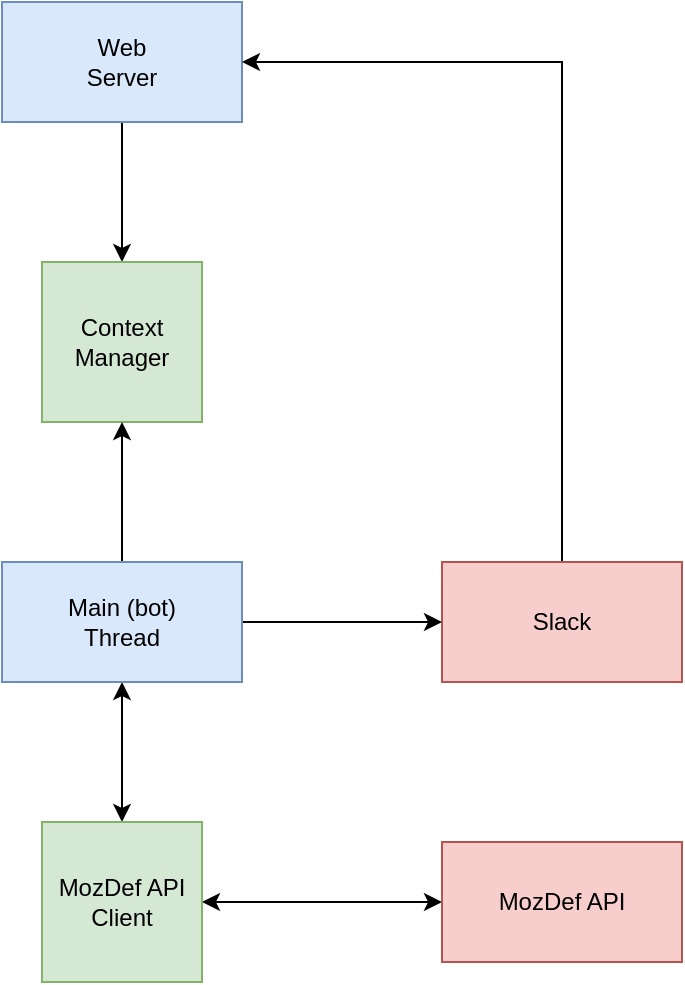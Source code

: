 <mxfile pages="1" version="11.2.8" type="device"><diagram id="Z8QIblt9Lec6BijHuryi" name="Page-1"><mxGraphModel dx="911" dy="697" grid="1" gridSize="10" guides="1" tooltips="1" connect="1" arrows="1" fold="1" page="1" pageScale="1" pageWidth="850" pageHeight="1100" math="0" shadow="0"><root><mxCell id="0"/><mxCell id="1" parent="0"/><mxCell id="3EOPmUosLLrpyn-u7bZ1-8" style="edgeStyle=orthogonalEdgeStyle;rounded=0;orthogonalLoop=1;jettySize=auto;html=1;exitX=0;exitY=0.5;exitDx=0;exitDy=0;entryX=0;entryY=0.5;entryDx=0;entryDy=0;" parent="1" target="3EOPmUosLLrpyn-u7bZ1-3" edge="1"><mxGeometry relative="1" as="geometry"><Array as="points"><mxPoint x="40" y="350"/><mxPoint x="40" y="210"/></Array><mxPoint x="120" y="350" as="sourcePoint"/></mxGeometry></mxCell><mxCell id="ZMAvW4we7OwWJSTndsCB-23" style="edgeStyle=orthogonalEdgeStyle;rounded=0;orthogonalLoop=1;jettySize=auto;html=1;exitX=0.5;exitY=1;exitDx=0;exitDy=0;entryX=0.5;entryY=0;entryDx=0;entryDy=0;startArrow=none;startFill=0;" edge="1" parent="1" source="ZMAvW4we7OwWJSTndsCB-4" target="ZMAvW4we7OwWJSTndsCB-6"><mxGeometry relative="1" as="geometry"/></mxCell><mxCell id="ZMAvW4we7OwWJSTndsCB-4" value="Web&lt;br&gt;Server" style="rounded=0;whiteSpace=wrap;html=1;fillColor=#dae8fc;strokeColor=#6c8ebf;" vertex="1" parent="1"><mxGeometry x="250" y="30" width="120" height="60" as="geometry"/></mxCell><mxCell id="ZMAvW4we7OwWJSTndsCB-12" style="edgeStyle=orthogonalEdgeStyle;rounded=0;orthogonalLoop=1;jettySize=auto;html=1;exitX=0.5;exitY=0;exitDx=0;exitDy=0;entryX=1;entryY=0.5;entryDx=0;entryDy=0;startArrow=none;startFill=0;" edge="1" parent="1" source="ZMAvW4we7OwWJSTndsCB-5" target="ZMAvW4we7OwWJSTndsCB-4"><mxGeometry relative="1" as="geometry"/></mxCell><mxCell id="ZMAvW4we7OwWJSTndsCB-5" value="Slack" style="rounded=0;whiteSpace=wrap;html=1;fillColor=#f8cecc;strokeColor=#b85450;" vertex="1" parent="1"><mxGeometry x="470" y="310" width="120" height="60" as="geometry"/></mxCell><mxCell id="ZMAvW4we7OwWJSTndsCB-6" value="Context&lt;br&gt;Manager" style="rounded=0;whiteSpace=wrap;html=1;fillColor=#d5e8d4;strokeColor=#82b366;" vertex="1" parent="1"><mxGeometry x="270" y="160" width="80" height="80" as="geometry"/></mxCell><mxCell id="ZMAvW4we7OwWJSTndsCB-13" style="edgeStyle=orthogonalEdgeStyle;rounded=0;orthogonalLoop=1;jettySize=auto;html=1;exitX=1;exitY=0.5;exitDx=0;exitDy=0;entryX=0;entryY=0.5;entryDx=0;entryDy=0;startArrow=none;startFill=0;" edge="1" parent="1" source="ZMAvW4we7OwWJSTndsCB-7" target="ZMAvW4we7OwWJSTndsCB-5"><mxGeometry relative="1" as="geometry"/></mxCell><mxCell id="ZMAvW4we7OwWJSTndsCB-19" style="edgeStyle=orthogonalEdgeStyle;rounded=0;orthogonalLoop=1;jettySize=auto;html=1;exitX=0.5;exitY=1;exitDx=0;exitDy=0;startArrow=classic;startFill=1;" edge="1" parent="1" source="ZMAvW4we7OwWJSTndsCB-7" target="ZMAvW4we7OwWJSTndsCB-8"><mxGeometry relative="1" as="geometry"/></mxCell><mxCell id="ZMAvW4we7OwWJSTndsCB-22" style="edgeStyle=orthogonalEdgeStyle;rounded=0;orthogonalLoop=1;jettySize=auto;html=1;exitX=0.5;exitY=0;exitDx=0;exitDy=0;entryX=0.5;entryY=1;entryDx=0;entryDy=0;startArrow=none;startFill=0;" edge="1" parent="1" source="ZMAvW4we7OwWJSTndsCB-7" target="ZMAvW4we7OwWJSTndsCB-6"><mxGeometry relative="1" as="geometry"/></mxCell><mxCell id="ZMAvW4we7OwWJSTndsCB-7" value="Main (bot)&lt;br&gt;Thread" style="rounded=0;whiteSpace=wrap;html=1;fillColor=#dae8fc;strokeColor=#6c8ebf;" vertex="1" parent="1"><mxGeometry x="250" y="310" width="120" height="60" as="geometry"/></mxCell><mxCell id="ZMAvW4we7OwWJSTndsCB-15" style="edgeStyle=orthogonalEdgeStyle;rounded=0;orthogonalLoop=1;jettySize=auto;html=1;exitX=1;exitY=0.5;exitDx=0;exitDy=0;entryX=0;entryY=0.5;entryDx=0;entryDy=0;startArrow=classic;startFill=1;" edge="1" parent="1" source="ZMAvW4we7OwWJSTndsCB-8" target="ZMAvW4we7OwWJSTndsCB-9"><mxGeometry relative="1" as="geometry"/></mxCell><mxCell id="ZMAvW4we7OwWJSTndsCB-8" value="MozDef API&lt;br&gt;Client" style="rounded=0;whiteSpace=wrap;html=1;fillColor=#d5e8d4;strokeColor=#82b366;" vertex="1" parent="1"><mxGeometry x="270" y="440" width="80" height="80" as="geometry"/></mxCell><mxCell id="ZMAvW4we7OwWJSTndsCB-9" value="MozDef API" style="rounded=0;whiteSpace=wrap;html=1;fillColor=#f8cecc;strokeColor=#b85450;" vertex="1" parent="1"><mxGeometry x="470" y="450" width="120" height="60" as="geometry"/></mxCell></root></mxGraphModel></diagram></mxfile>